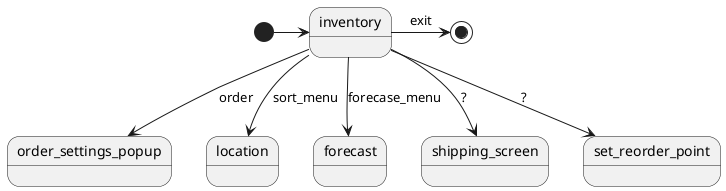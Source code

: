 @startuml
[*] -> inventory
inventory -> [*] : exit
inventory --> order_settings_popup : order
inventory --> location : sort_menu
inventory --> forecast : forecase_menu
inventory --> shipping_screen : ?
inventory --> set_reorder_point : ?
@enduml
